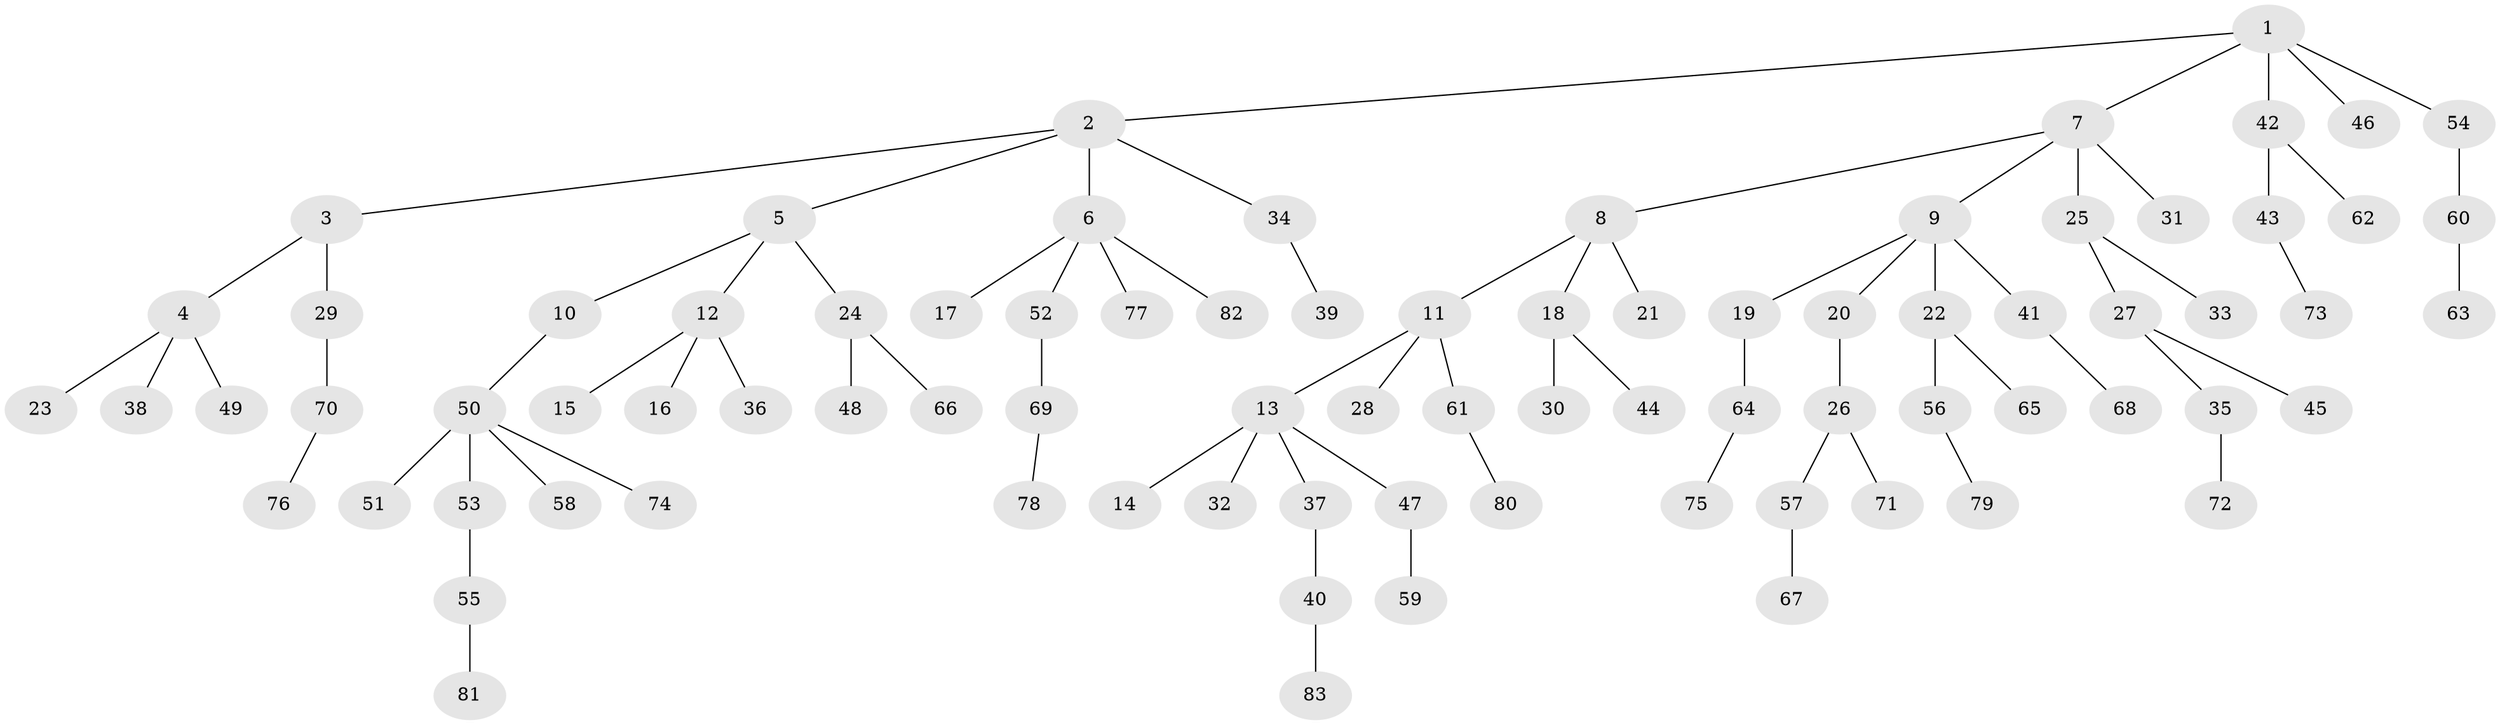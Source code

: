 // coarse degree distribution, {5: 0.023809523809523808, 4: 0.14285714285714285, 3: 0.11904761904761904, 2: 0.19047619047619047, 1: 0.5238095238095238}
// Generated by graph-tools (version 1.1) at 2025/37/03/04/25 23:37:25]
// undirected, 83 vertices, 82 edges
graph export_dot {
  node [color=gray90,style=filled];
  1;
  2;
  3;
  4;
  5;
  6;
  7;
  8;
  9;
  10;
  11;
  12;
  13;
  14;
  15;
  16;
  17;
  18;
  19;
  20;
  21;
  22;
  23;
  24;
  25;
  26;
  27;
  28;
  29;
  30;
  31;
  32;
  33;
  34;
  35;
  36;
  37;
  38;
  39;
  40;
  41;
  42;
  43;
  44;
  45;
  46;
  47;
  48;
  49;
  50;
  51;
  52;
  53;
  54;
  55;
  56;
  57;
  58;
  59;
  60;
  61;
  62;
  63;
  64;
  65;
  66;
  67;
  68;
  69;
  70;
  71;
  72;
  73;
  74;
  75;
  76;
  77;
  78;
  79;
  80;
  81;
  82;
  83;
  1 -- 2;
  1 -- 7;
  1 -- 42;
  1 -- 46;
  1 -- 54;
  2 -- 3;
  2 -- 5;
  2 -- 6;
  2 -- 34;
  3 -- 4;
  3 -- 29;
  4 -- 23;
  4 -- 38;
  4 -- 49;
  5 -- 10;
  5 -- 12;
  5 -- 24;
  6 -- 17;
  6 -- 52;
  6 -- 77;
  6 -- 82;
  7 -- 8;
  7 -- 9;
  7 -- 25;
  7 -- 31;
  8 -- 11;
  8 -- 18;
  8 -- 21;
  9 -- 19;
  9 -- 20;
  9 -- 22;
  9 -- 41;
  10 -- 50;
  11 -- 13;
  11 -- 28;
  11 -- 61;
  12 -- 15;
  12 -- 16;
  12 -- 36;
  13 -- 14;
  13 -- 32;
  13 -- 37;
  13 -- 47;
  18 -- 30;
  18 -- 44;
  19 -- 64;
  20 -- 26;
  22 -- 56;
  22 -- 65;
  24 -- 48;
  24 -- 66;
  25 -- 27;
  25 -- 33;
  26 -- 57;
  26 -- 71;
  27 -- 35;
  27 -- 45;
  29 -- 70;
  34 -- 39;
  35 -- 72;
  37 -- 40;
  40 -- 83;
  41 -- 68;
  42 -- 43;
  42 -- 62;
  43 -- 73;
  47 -- 59;
  50 -- 51;
  50 -- 53;
  50 -- 58;
  50 -- 74;
  52 -- 69;
  53 -- 55;
  54 -- 60;
  55 -- 81;
  56 -- 79;
  57 -- 67;
  60 -- 63;
  61 -- 80;
  64 -- 75;
  69 -- 78;
  70 -- 76;
}

